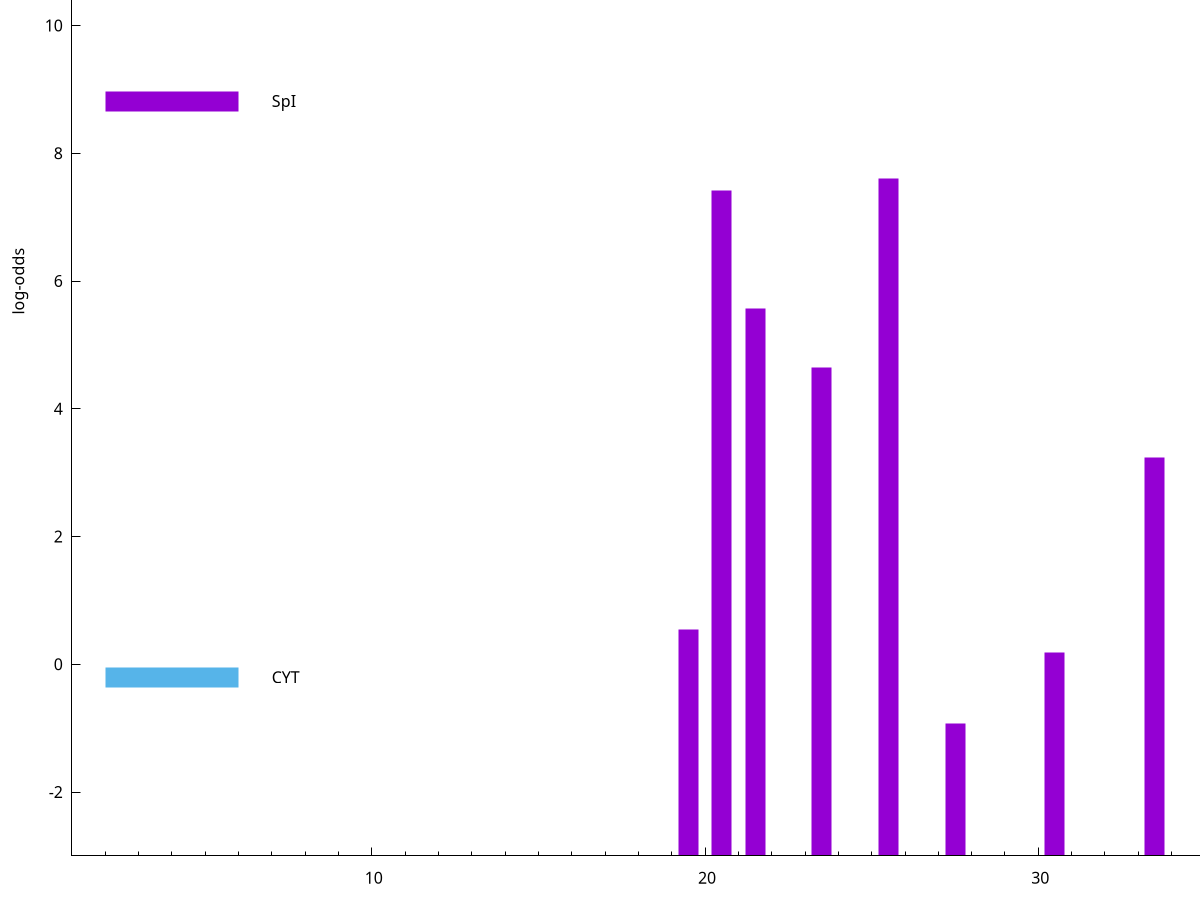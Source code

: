 set title "LipoP predictions for SRR4017915.gff"
set size 2., 1.4
set xrange [1:70] 
set mxtics 10
set yrange [-3:15]
set y2range [0:18]
set ylabel "log-odds"
set term postscript eps color solid "Helvetica" 30
set output "SRR4017915.gff25.eps"
set arrow from 2,13.5329 to 6,13.5329 nohead lt 4 lw 20
set label "TMH" at 7,13.5329
set arrow from 2,8.8187 to 6,8.8187 nohead lt 1 lw 20
set label "SpI" at 7,8.8187
set arrow from 2,-0.200913 to 6,-0.200913 nohead lt 3 lw 20
set label "CYT" at 7,-0.200913
set arrow from 2,13.5329 to 6,13.5329 nohead lt 4 lw 20
set label "TMH" at 7,13.5329
# NOTE: The scores below are the log-odds scores with the threshold
# NOTE: subtracted (a hack to make gnuplot make the histogram all
# NOTE: look nice).
plot "-" axes x1y2 title "" with impulses lt 1 lw 20
25.500000 10.604870
20.500000 10.420290
21.500000 8.574320
23.500000 7.654180
33.500000 6.233000
19.500000 3.539464
30.500000 3.187253
27.500000 2.068954
22.500000 0.000160
e
exit
